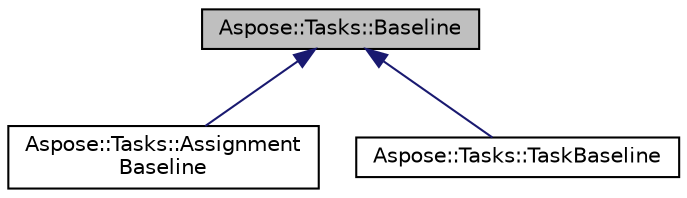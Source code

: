 digraph "Aspose::Tasks::Baseline"
{
 // LATEX_PDF_SIZE
  edge [fontname="Helvetica",fontsize="10",labelfontname="Helvetica",labelfontsize="10"];
  node [fontname="Helvetica",fontsize="10",shape=record];
  Node1 [label="Aspose::Tasks::Baseline",height=0.2,width=0.4,color="black", fillcolor="grey75", style="filled", fontcolor="black",tooltip="Represents baseline values of a resource."];
  Node1 -> Node2 [dir="back",color="midnightblue",fontsize="10",style="solid",fontname="Helvetica"];
  Node2 [label="Aspose::Tasks::Assignment\lBaseline",height=0.2,width=0.4,color="black", fillcolor="white", style="filled",URL="$class_aspose_1_1_tasks_1_1_assignment_baseline.html",tooltip="Represents Baseline of a resource assignment."];
  Node1 -> Node3 [dir="back",color="midnightblue",fontsize="10",style="solid",fontname="Helvetica"];
  Node3 [label="Aspose::Tasks::TaskBaseline",height=0.2,width=0.4,color="black", fillcolor="white", style="filled",URL="$class_aspose_1_1_tasks_1_1_task_baseline.html",tooltip="Represents Baseline of a Task."];
}
